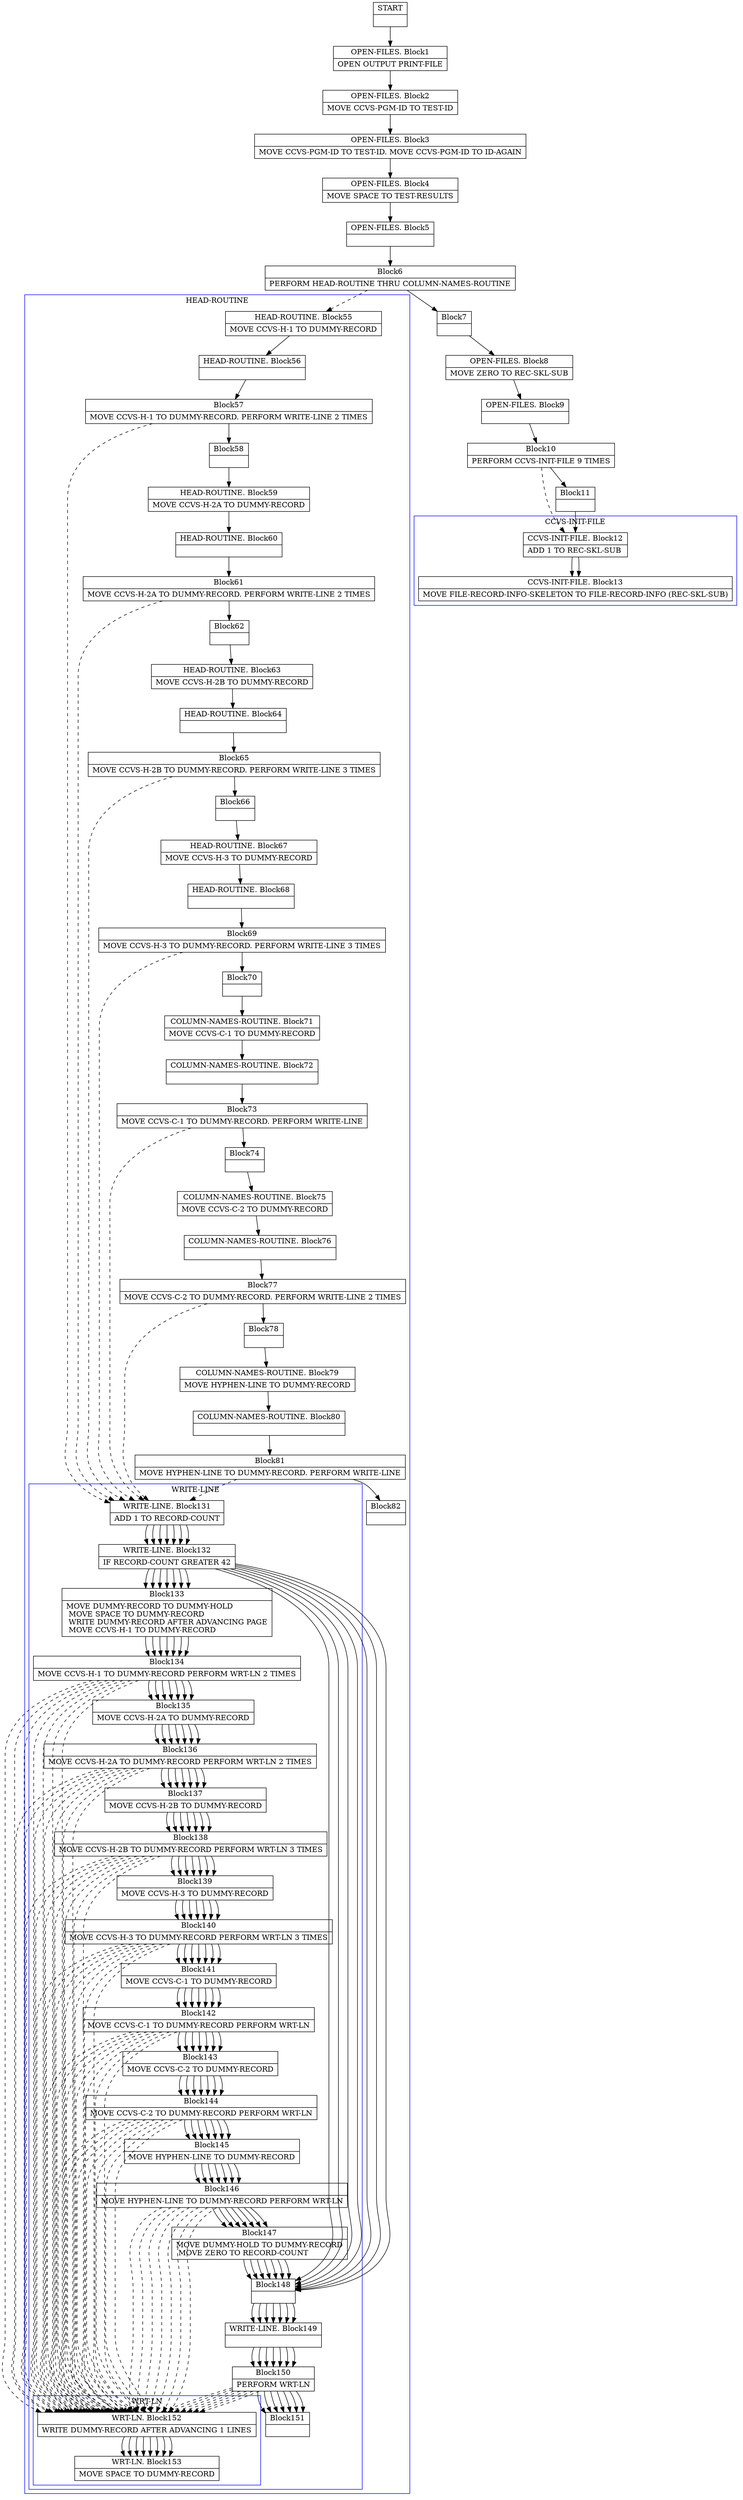 digraph Cfg {
compound=true;
node [
shape = "record"
]

edge [
arrowtail = "empty"
]
Block0 [
label = "{START|}"
]
Block1 [
label = "{OPEN-FILES. Block1|    OPEN    OUTPUT PRINT-FILE\l}"
]
Block2 [
label = "{OPEN-FILES. Block2|    MOVE  CCVS-PGM-ID TO TEST-ID\l}"
]
Block3 [
label = "{OPEN-FILES. Block3|    MOVE  CCVS-PGM-ID TO TEST-ID. MOVE CCVS-PGM-ID TO ID-AGAIN\l}"
]
Block4 [
label = "{OPEN-FILES. Block4|    MOVE    SPACE TO TEST-RESULTS\l}"
]
Block5 [
label = "{OPEN-FILES. Block5|}"
]
Block6 [
label = "{Block6|    PERFORM HEAD-ROUTINE THRU COLUMN-NAMES-ROUTINE\l}"
]
subgraph cluster_1{
color = blue;
label = "HEAD-ROUTINE";
Block55 [
label = "{HEAD-ROUTINE. Block55|    MOVE CCVS-H-1  TO DUMMY-RECORD\l}"
]
Block56 [
label = "{HEAD-ROUTINE. Block56|}"
]
Block57 [
label = "{Block57|    MOVE CCVS-H-1  TO DUMMY-RECORD. PERFORM WRITE-LINE 2 TIMES\l}"
]
subgraph cluster_8{
color = blue;
label = "WRITE-LINE";
Block131 [
label = "{WRITE-LINE. Block131|    ADD 1 TO RECORD-COUNT\l}"
]
Block132 [
label = "{WRITE-LINE. Block132|    IF RECORD-COUNT GREATER 42\l}"
]
Block133 [
label = "{Block133|        MOVE DUMMY-RECORD TO DUMMY-HOLD\l        MOVE SPACE TO DUMMY-RECORD\l        WRITE DUMMY-RECORD AFTER ADVANCING PAGE\l        MOVE CCVS-H-1  TO DUMMY-RECORD\l}"
]
Block134 [
label = "{Block134|        MOVE CCVS-H-1  TO DUMMY-RECORD PERFORM WRT-LN 2 TIMES\l}"
]
subgraph cluster_22{
color = blue;
label = "WRT-LN";
Block152 [
label = "{WRT-LN. Block152|    WRITE    DUMMY-RECORD AFTER ADVANCING 1 LINES\l}"
]
Block153 [
label = "{WRT-LN. Block153|    MOVE SPACE TO DUMMY-RECORD\l}"
]
Block152 -> Block153

}
Block134 -> Block152 [style=dashed]

Block135 [
label = "{Block135|        MOVE CCVS-H-2A TO DUMMY-RECORD\l}"
]
Block136 [
label = "{Block136|        MOVE CCVS-H-2A TO DUMMY-RECORD PERFORM WRT-LN 2 TIMES\l}"
]
subgraph cluster_23{
color = blue;
label = "WRT-LN";
Block152 [
label = "{WRT-LN. Block152|    WRITE    DUMMY-RECORD AFTER ADVANCING 1 LINES\l}"
]
Block153 [
label = "{WRT-LN. Block153|    MOVE SPACE TO DUMMY-RECORD\l}"
]
Block152 -> Block153

}
Block136 -> Block152 [style=dashed]

Block137 [
label = "{Block137|        MOVE CCVS-H-2B TO DUMMY-RECORD\l}"
]
Block138 [
label = "{Block138|        MOVE CCVS-H-2B TO DUMMY-RECORD PERFORM WRT-LN 3 TIMES\l}"
]
subgraph cluster_24{
color = blue;
label = "WRT-LN";
Block152 [
label = "{WRT-LN. Block152|    WRITE    DUMMY-RECORD AFTER ADVANCING 1 LINES\l}"
]
Block153 [
label = "{WRT-LN. Block153|    MOVE SPACE TO DUMMY-RECORD\l}"
]
Block152 -> Block153

}
Block138 -> Block152 [style=dashed]

Block139 [
label = "{Block139|        MOVE CCVS-H-3  TO DUMMY-RECORD\l}"
]
Block140 [
label = "{Block140|        MOVE CCVS-H-3  TO DUMMY-RECORD PERFORM WRT-LN 3 TIMES\l}"
]
subgraph cluster_25{
color = blue;
label = "WRT-LN";
Block152 [
label = "{WRT-LN. Block152|    WRITE    DUMMY-RECORD AFTER ADVANCING 1 LINES\l}"
]
Block153 [
label = "{WRT-LN. Block153|    MOVE SPACE TO DUMMY-RECORD\l}"
]
Block152 -> Block153

}
Block140 -> Block152 [style=dashed]

Block141 [
label = "{Block141|        MOVE CCVS-C-1  TO DUMMY-RECORD\l}"
]
Block142 [
label = "{Block142|        MOVE CCVS-C-1  TO DUMMY-RECORD PERFORM WRT-LN\l}"
]
subgraph cluster_26{
color = blue;
label = "WRT-LN";
Block152 [
label = "{WRT-LN. Block152|    WRITE    DUMMY-RECORD AFTER ADVANCING 1 LINES\l}"
]
Block153 [
label = "{WRT-LN. Block153|    MOVE SPACE TO DUMMY-RECORD\l}"
]
Block152 -> Block153

}
Block142 -> Block152 [style=dashed]

Block143 [
label = "{Block143|        MOVE CCVS-C-2  TO DUMMY-RECORD\l}"
]
Block144 [
label = "{Block144|        MOVE CCVS-C-2  TO DUMMY-RECORD PERFORM WRT-LN\l}"
]
subgraph cluster_27{
color = blue;
label = "WRT-LN";
Block152 [
label = "{WRT-LN. Block152|    WRITE    DUMMY-RECORD AFTER ADVANCING 1 LINES\l}"
]
Block153 [
label = "{WRT-LN. Block153|    MOVE SPACE TO DUMMY-RECORD\l}"
]
Block152 -> Block153

}
Block144 -> Block152 [style=dashed]

Block145 [
label = "{Block145|        MOVE HYPHEN-LINE TO DUMMY-RECORD\l}"
]
Block146 [
label = "{Block146|        MOVE HYPHEN-LINE TO DUMMY-RECORD PERFORM WRT-LN\l}"
]
subgraph cluster_28{
color = blue;
label = "WRT-LN";
Block152 [
label = "{WRT-LN. Block152|    WRITE    DUMMY-RECORD AFTER ADVANCING 1 LINES\l}"
]
Block153 [
label = "{WRT-LN. Block153|    MOVE SPACE TO DUMMY-RECORD\l}"
]
Block152 -> Block153

}
Block146 -> Block152 [style=dashed]

Block147 [
label = "{Block147|        MOVE DUMMY-HOLD TO DUMMY-RECORD\l        MOVE ZERO TO RECORD-COUNT\l}"
]
Block148 [
label = "{Block148|}"
]
Block149 [
label = "{WRITE-LINE. Block149|}"
]
Block150 [
label = "{Block150|    PERFORM WRT-LN\l}"
]
subgraph cluster_29{
color = blue;
label = "WRT-LN";
Block152 [
label = "{WRT-LN. Block152|    WRITE    DUMMY-RECORD AFTER ADVANCING 1 LINES\l}"
]
Block153 [
label = "{WRT-LN. Block153|    MOVE SPACE TO DUMMY-RECORD\l}"
]
Block152 -> Block153

}
Block150 -> Block152 [style=dashed]

Block151 [
label = "{Block151|}"
]
Block131 -> Block132
Block132 -> Block133
Block132 -> Block148
Block133 -> Block134
Block134 -> Block135
Block135 -> Block136
Block136 -> Block137
Block137 -> Block138
Block138 -> Block139
Block139 -> Block140
Block140 -> Block141
Block141 -> Block142
Block142 -> Block143
Block143 -> Block144
Block144 -> Block145
Block145 -> Block146
Block146 -> Block147
Block147 -> Block148
Block148 -> Block149
Block149 -> Block150
Block150 -> Block151

}
Block57 -> Block131 [style=dashed]

Block58 [
label = "{Block58|}"
]
Block59 [
label = "{HEAD-ROUTINE. Block59|    MOVE CCVS-H-2A TO DUMMY-RECORD\l}"
]
Block60 [
label = "{HEAD-ROUTINE. Block60|}"
]
Block61 [
label = "{Block61|    MOVE CCVS-H-2A TO DUMMY-RECORD. PERFORM WRITE-LINE 2 TIMES\l}"
]
subgraph cluster_9{
color = blue;
label = "WRITE-LINE";
Block131 [
label = "{WRITE-LINE. Block131|    ADD 1 TO RECORD-COUNT\l}"
]
Block132 [
label = "{WRITE-LINE. Block132|    IF RECORD-COUNT GREATER 42\l}"
]
Block133 [
label = "{Block133|        MOVE DUMMY-RECORD TO DUMMY-HOLD\l        MOVE SPACE TO DUMMY-RECORD\l        WRITE DUMMY-RECORD AFTER ADVANCING PAGE\l        MOVE CCVS-H-1  TO DUMMY-RECORD\l}"
]
Block134 [
label = "{Block134|        MOVE CCVS-H-1  TO DUMMY-RECORD PERFORM WRT-LN 2 TIMES\l}"
]
Block134 -> Block152 [style=dashed]

Block135 [
label = "{Block135|        MOVE CCVS-H-2A TO DUMMY-RECORD\l}"
]
Block136 [
label = "{Block136|        MOVE CCVS-H-2A TO DUMMY-RECORD PERFORM WRT-LN 2 TIMES\l}"
]
Block136 -> Block152 [style=dashed]

Block137 [
label = "{Block137|        MOVE CCVS-H-2B TO DUMMY-RECORD\l}"
]
Block138 [
label = "{Block138|        MOVE CCVS-H-2B TO DUMMY-RECORD PERFORM WRT-LN 3 TIMES\l}"
]
Block138 -> Block152 [style=dashed]

Block139 [
label = "{Block139|        MOVE CCVS-H-3  TO DUMMY-RECORD\l}"
]
Block140 [
label = "{Block140|        MOVE CCVS-H-3  TO DUMMY-RECORD PERFORM WRT-LN 3 TIMES\l}"
]
Block140 -> Block152 [style=dashed]

Block141 [
label = "{Block141|        MOVE CCVS-C-1  TO DUMMY-RECORD\l}"
]
Block142 [
label = "{Block142|        MOVE CCVS-C-1  TO DUMMY-RECORD PERFORM WRT-LN\l}"
]
Block142 -> Block152 [style=dashed]

Block143 [
label = "{Block143|        MOVE CCVS-C-2  TO DUMMY-RECORD\l}"
]
Block144 [
label = "{Block144|        MOVE CCVS-C-2  TO DUMMY-RECORD PERFORM WRT-LN\l}"
]
Block144 -> Block152 [style=dashed]

Block145 [
label = "{Block145|        MOVE HYPHEN-LINE TO DUMMY-RECORD\l}"
]
Block146 [
label = "{Block146|        MOVE HYPHEN-LINE TO DUMMY-RECORD PERFORM WRT-LN\l}"
]
Block146 -> Block152 [style=dashed]

Block147 [
label = "{Block147|        MOVE DUMMY-HOLD TO DUMMY-RECORD\l        MOVE ZERO TO RECORD-COUNT\l}"
]
Block148 [
label = "{Block148|}"
]
Block149 [
label = "{WRITE-LINE. Block149|}"
]
Block150 [
label = "{Block150|    PERFORM WRT-LN\l}"
]
Block150 -> Block152 [style=dashed]

Block151 [
label = "{Block151|}"
]
Block131 -> Block132
Block132 -> Block133
Block132 -> Block148
Block133 -> Block134
Block134 -> Block135
Block135 -> Block136
Block136 -> Block137
Block137 -> Block138
Block138 -> Block139
Block139 -> Block140
Block140 -> Block141
Block141 -> Block142
Block142 -> Block143
Block143 -> Block144
Block144 -> Block145
Block145 -> Block146
Block146 -> Block147
Block147 -> Block148
Block148 -> Block149
Block149 -> Block150
Block150 -> Block151

}
Block61 -> Block131 [style=dashed]

Block62 [
label = "{Block62|}"
]
Block63 [
label = "{HEAD-ROUTINE. Block63|    MOVE CCVS-H-2B TO DUMMY-RECORD\l}"
]
Block64 [
label = "{HEAD-ROUTINE. Block64|}"
]
Block65 [
label = "{Block65|    MOVE CCVS-H-2B TO DUMMY-RECORD. PERFORM WRITE-LINE 3 TIMES\l}"
]
subgraph cluster_10{
color = blue;
label = "WRITE-LINE";
Block131 [
label = "{WRITE-LINE. Block131|    ADD 1 TO RECORD-COUNT\l}"
]
Block132 [
label = "{WRITE-LINE. Block132|    IF RECORD-COUNT GREATER 42\l}"
]
Block133 [
label = "{Block133|        MOVE DUMMY-RECORD TO DUMMY-HOLD\l        MOVE SPACE TO DUMMY-RECORD\l        WRITE DUMMY-RECORD AFTER ADVANCING PAGE\l        MOVE CCVS-H-1  TO DUMMY-RECORD\l}"
]
Block134 [
label = "{Block134|        MOVE CCVS-H-1  TO DUMMY-RECORD PERFORM WRT-LN 2 TIMES\l}"
]
Block134 -> Block152 [style=dashed]

Block135 [
label = "{Block135|        MOVE CCVS-H-2A TO DUMMY-RECORD\l}"
]
Block136 [
label = "{Block136|        MOVE CCVS-H-2A TO DUMMY-RECORD PERFORM WRT-LN 2 TIMES\l}"
]
Block136 -> Block152 [style=dashed]

Block137 [
label = "{Block137|        MOVE CCVS-H-2B TO DUMMY-RECORD\l}"
]
Block138 [
label = "{Block138|        MOVE CCVS-H-2B TO DUMMY-RECORD PERFORM WRT-LN 3 TIMES\l}"
]
Block138 -> Block152 [style=dashed]

Block139 [
label = "{Block139|        MOVE CCVS-H-3  TO DUMMY-RECORD\l}"
]
Block140 [
label = "{Block140|        MOVE CCVS-H-3  TO DUMMY-RECORD PERFORM WRT-LN 3 TIMES\l}"
]
Block140 -> Block152 [style=dashed]

Block141 [
label = "{Block141|        MOVE CCVS-C-1  TO DUMMY-RECORD\l}"
]
Block142 [
label = "{Block142|        MOVE CCVS-C-1  TO DUMMY-RECORD PERFORM WRT-LN\l}"
]
Block142 -> Block152 [style=dashed]

Block143 [
label = "{Block143|        MOVE CCVS-C-2  TO DUMMY-RECORD\l}"
]
Block144 [
label = "{Block144|        MOVE CCVS-C-2  TO DUMMY-RECORD PERFORM WRT-LN\l}"
]
Block144 -> Block152 [style=dashed]

Block145 [
label = "{Block145|        MOVE HYPHEN-LINE TO DUMMY-RECORD\l}"
]
Block146 [
label = "{Block146|        MOVE HYPHEN-LINE TO DUMMY-RECORD PERFORM WRT-LN\l}"
]
Block146 -> Block152 [style=dashed]

Block147 [
label = "{Block147|        MOVE DUMMY-HOLD TO DUMMY-RECORD\l        MOVE ZERO TO RECORD-COUNT\l}"
]
Block148 [
label = "{Block148|}"
]
Block149 [
label = "{WRITE-LINE. Block149|}"
]
Block150 [
label = "{Block150|    PERFORM WRT-LN\l}"
]
Block150 -> Block152 [style=dashed]

Block151 [
label = "{Block151|}"
]
Block131 -> Block132
Block132 -> Block133
Block132 -> Block148
Block133 -> Block134
Block134 -> Block135
Block135 -> Block136
Block136 -> Block137
Block137 -> Block138
Block138 -> Block139
Block139 -> Block140
Block140 -> Block141
Block141 -> Block142
Block142 -> Block143
Block143 -> Block144
Block144 -> Block145
Block145 -> Block146
Block146 -> Block147
Block147 -> Block148
Block148 -> Block149
Block149 -> Block150
Block150 -> Block151

}
Block65 -> Block131 [style=dashed]

Block66 [
label = "{Block66|}"
]
Block67 [
label = "{HEAD-ROUTINE. Block67|    MOVE CCVS-H-3  TO DUMMY-RECORD\l}"
]
Block68 [
label = "{HEAD-ROUTINE. Block68|}"
]
Block69 [
label = "{Block69|    MOVE CCVS-H-3  TO DUMMY-RECORD. PERFORM WRITE-LINE 3 TIMES\l}"
]
subgraph cluster_11{
color = blue;
label = "WRITE-LINE";
Block131 [
label = "{WRITE-LINE. Block131|    ADD 1 TO RECORD-COUNT\l}"
]
Block132 [
label = "{WRITE-LINE. Block132|    IF RECORD-COUNT GREATER 42\l}"
]
Block133 [
label = "{Block133|        MOVE DUMMY-RECORD TO DUMMY-HOLD\l        MOVE SPACE TO DUMMY-RECORD\l        WRITE DUMMY-RECORD AFTER ADVANCING PAGE\l        MOVE CCVS-H-1  TO DUMMY-RECORD\l}"
]
Block134 [
label = "{Block134|        MOVE CCVS-H-1  TO DUMMY-RECORD PERFORM WRT-LN 2 TIMES\l}"
]
Block134 -> Block152 [style=dashed]

Block135 [
label = "{Block135|        MOVE CCVS-H-2A TO DUMMY-RECORD\l}"
]
Block136 [
label = "{Block136|        MOVE CCVS-H-2A TO DUMMY-RECORD PERFORM WRT-LN 2 TIMES\l}"
]
Block136 -> Block152 [style=dashed]

Block137 [
label = "{Block137|        MOVE CCVS-H-2B TO DUMMY-RECORD\l}"
]
Block138 [
label = "{Block138|        MOVE CCVS-H-2B TO DUMMY-RECORD PERFORM WRT-LN 3 TIMES\l}"
]
Block138 -> Block152 [style=dashed]

Block139 [
label = "{Block139|        MOVE CCVS-H-3  TO DUMMY-RECORD\l}"
]
Block140 [
label = "{Block140|        MOVE CCVS-H-3  TO DUMMY-RECORD PERFORM WRT-LN 3 TIMES\l}"
]
Block140 -> Block152 [style=dashed]

Block141 [
label = "{Block141|        MOVE CCVS-C-1  TO DUMMY-RECORD\l}"
]
Block142 [
label = "{Block142|        MOVE CCVS-C-1  TO DUMMY-RECORD PERFORM WRT-LN\l}"
]
Block142 -> Block152 [style=dashed]

Block143 [
label = "{Block143|        MOVE CCVS-C-2  TO DUMMY-RECORD\l}"
]
Block144 [
label = "{Block144|        MOVE CCVS-C-2  TO DUMMY-RECORD PERFORM WRT-LN\l}"
]
Block144 -> Block152 [style=dashed]

Block145 [
label = "{Block145|        MOVE HYPHEN-LINE TO DUMMY-RECORD\l}"
]
Block146 [
label = "{Block146|        MOVE HYPHEN-LINE TO DUMMY-RECORD PERFORM WRT-LN\l}"
]
Block146 -> Block152 [style=dashed]

Block147 [
label = "{Block147|        MOVE DUMMY-HOLD TO DUMMY-RECORD\l        MOVE ZERO TO RECORD-COUNT\l}"
]
Block148 [
label = "{Block148|}"
]
Block149 [
label = "{WRITE-LINE. Block149|}"
]
Block150 [
label = "{Block150|    PERFORM WRT-LN\l}"
]
Block150 -> Block152 [style=dashed]

Block151 [
label = "{Block151|}"
]
Block131 -> Block132
Block132 -> Block133
Block132 -> Block148
Block133 -> Block134
Block134 -> Block135
Block135 -> Block136
Block136 -> Block137
Block137 -> Block138
Block138 -> Block139
Block139 -> Block140
Block140 -> Block141
Block141 -> Block142
Block142 -> Block143
Block143 -> Block144
Block144 -> Block145
Block145 -> Block146
Block146 -> Block147
Block147 -> Block148
Block148 -> Block149
Block149 -> Block150
Block150 -> Block151

}
Block69 -> Block131 [style=dashed]

Block70 [
label = "{Block70|}"
]
Block71 [
label = "{COLUMN-NAMES-ROUTINE. Block71|    MOVE CCVS-C-1 TO DUMMY-RECORD\l}"
]
Block72 [
label = "{COLUMN-NAMES-ROUTINE. Block72|}"
]
Block73 [
label = "{Block73|    MOVE CCVS-C-1 TO DUMMY-RECORD. PERFORM WRITE-LINE\l}"
]
subgraph cluster_12{
color = blue;
label = "WRITE-LINE";
Block131 [
label = "{WRITE-LINE. Block131|    ADD 1 TO RECORD-COUNT\l}"
]
Block132 [
label = "{WRITE-LINE. Block132|    IF RECORD-COUNT GREATER 42\l}"
]
Block133 [
label = "{Block133|        MOVE DUMMY-RECORD TO DUMMY-HOLD\l        MOVE SPACE TO DUMMY-RECORD\l        WRITE DUMMY-RECORD AFTER ADVANCING PAGE\l        MOVE CCVS-H-1  TO DUMMY-RECORD\l}"
]
Block134 [
label = "{Block134|        MOVE CCVS-H-1  TO DUMMY-RECORD PERFORM WRT-LN 2 TIMES\l}"
]
Block134 -> Block152 [style=dashed]

Block135 [
label = "{Block135|        MOVE CCVS-H-2A TO DUMMY-RECORD\l}"
]
Block136 [
label = "{Block136|        MOVE CCVS-H-2A TO DUMMY-RECORD PERFORM WRT-LN 2 TIMES\l}"
]
Block136 -> Block152 [style=dashed]

Block137 [
label = "{Block137|        MOVE CCVS-H-2B TO DUMMY-RECORD\l}"
]
Block138 [
label = "{Block138|        MOVE CCVS-H-2B TO DUMMY-RECORD PERFORM WRT-LN 3 TIMES\l}"
]
Block138 -> Block152 [style=dashed]

Block139 [
label = "{Block139|        MOVE CCVS-H-3  TO DUMMY-RECORD\l}"
]
Block140 [
label = "{Block140|        MOVE CCVS-H-3  TO DUMMY-RECORD PERFORM WRT-LN 3 TIMES\l}"
]
Block140 -> Block152 [style=dashed]

Block141 [
label = "{Block141|        MOVE CCVS-C-1  TO DUMMY-RECORD\l}"
]
Block142 [
label = "{Block142|        MOVE CCVS-C-1  TO DUMMY-RECORD PERFORM WRT-LN\l}"
]
Block142 -> Block152 [style=dashed]

Block143 [
label = "{Block143|        MOVE CCVS-C-2  TO DUMMY-RECORD\l}"
]
Block144 [
label = "{Block144|        MOVE CCVS-C-2  TO DUMMY-RECORD PERFORM WRT-LN\l}"
]
Block144 -> Block152 [style=dashed]

Block145 [
label = "{Block145|        MOVE HYPHEN-LINE TO DUMMY-RECORD\l}"
]
Block146 [
label = "{Block146|        MOVE HYPHEN-LINE TO DUMMY-RECORD PERFORM WRT-LN\l}"
]
Block146 -> Block152 [style=dashed]

Block147 [
label = "{Block147|        MOVE DUMMY-HOLD TO DUMMY-RECORD\l        MOVE ZERO TO RECORD-COUNT\l}"
]
Block148 [
label = "{Block148|}"
]
Block149 [
label = "{WRITE-LINE. Block149|}"
]
Block150 [
label = "{Block150|    PERFORM WRT-LN\l}"
]
Block150 -> Block152 [style=dashed]

Block151 [
label = "{Block151|}"
]
Block131 -> Block132
Block132 -> Block133
Block132 -> Block148
Block133 -> Block134
Block134 -> Block135
Block135 -> Block136
Block136 -> Block137
Block137 -> Block138
Block138 -> Block139
Block139 -> Block140
Block140 -> Block141
Block141 -> Block142
Block142 -> Block143
Block143 -> Block144
Block144 -> Block145
Block145 -> Block146
Block146 -> Block147
Block147 -> Block148
Block148 -> Block149
Block149 -> Block150
Block150 -> Block151

}
Block73 -> Block131 [style=dashed]

Block74 [
label = "{Block74|}"
]
Block75 [
label = "{COLUMN-NAMES-ROUTINE. Block75|    MOVE CCVS-C-2 TO DUMMY-RECORD\l}"
]
Block76 [
label = "{COLUMN-NAMES-ROUTINE. Block76|}"
]
Block77 [
label = "{Block77|    MOVE CCVS-C-2 TO DUMMY-RECORD. PERFORM WRITE-LINE 2 TIMES\l}"
]
subgraph cluster_13{
color = blue;
label = "WRITE-LINE";
Block131 [
label = "{WRITE-LINE. Block131|    ADD 1 TO RECORD-COUNT\l}"
]
Block132 [
label = "{WRITE-LINE. Block132|    IF RECORD-COUNT GREATER 42\l}"
]
Block133 [
label = "{Block133|        MOVE DUMMY-RECORD TO DUMMY-HOLD\l        MOVE SPACE TO DUMMY-RECORD\l        WRITE DUMMY-RECORD AFTER ADVANCING PAGE\l        MOVE CCVS-H-1  TO DUMMY-RECORD\l}"
]
Block134 [
label = "{Block134|        MOVE CCVS-H-1  TO DUMMY-RECORD PERFORM WRT-LN 2 TIMES\l}"
]
Block134 -> Block152 [style=dashed]

Block135 [
label = "{Block135|        MOVE CCVS-H-2A TO DUMMY-RECORD\l}"
]
Block136 [
label = "{Block136|        MOVE CCVS-H-2A TO DUMMY-RECORD PERFORM WRT-LN 2 TIMES\l}"
]
Block136 -> Block152 [style=dashed]

Block137 [
label = "{Block137|        MOVE CCVS-H-2B TO DUMMY-RECORD\l}"
]
Block138 [
label = "{Block138|        MOVE CCVS-H-2B TO DUMMY-RECORD PERFORM WRT-LN 3 TIMES\l}"
]
Block138 -> Block152 [style=dashed]

Block139 [
label = "{Block139|        MOVE CCVS-H-3  TO DUMMY-RECORD\l}"
]
Block140 [
label = "{Block140|        MOVE CCVS-H-3  TO DUMMY-RECORD PERFORM WRT-LN 3 TIMES\l}"
]
Block140 -> Block152 [style=dashed]

Block141 [
label = "{Block141|        MOVE CCVS-C-1  TO DUMMY-RECORD\l}"
]
Block142 [
label = "{Block142|        MOVE CCVS-C-1  TO DUMMY-RECORD PERFORM WRT-LN\l}"
]
Block142 -> Block152 [style=dashed]

Block143 [
label = "{Block143|        MOVE CCVS-C-2  TO DUMMY-RECORD\l}"
]
Block144 [
label = "{Block144|        MOVE CCVS-C-2  TO DUMMY-RECORD PERFORM WRT-LN\l}"
]
Block144 -> Block152 [style=dashed]

Block145 [
label = "{Block145|        MOVE HYPHEN-LINE TO DUMMY-RECORD\l}"
]
Block146 [
label = "{Block146|        MOVE HYPHEN-LINE TO DUMMY-RECORD PERFORM WRT-LN\l}"
]
Block146 -> Block152 [style=dashed]

Block147 [
label = "{Block147|        MOVE DUMMY-HOLD TO DUMMY-RECORD\l        MOVE ZERO TO RECORD-COUNT\l}"
]
Block148 [
label = "{Block148|}"
]
Block149 [
label = "{WRITE-LINE. Block149|}"
]
Block150 [
label = "{Block150|    PERFORM WRT-LN\l}"
]
Block150 -> Block152 [style=dashed]

Block151 [
label = "{Block151|}"
]
Block131 -> Block132
Block132 -> Block133
Block132 -> Block148
Block133 -> Block134
Block134 -> Block135
Block135 -> Block136
Block136 -> Block137
Block137 -> Block138
Block138 -> Block139
Block139 -> Block140
Block140 -> Block141
Block141 -> Block142
Block142 -> Block143
Block143 -> Block144
Block144 -> Block145
Block145 -> Block146
Block146 -> Block147
Block147 -> Block148
Block148 -> Block149
Block149 -> Block150
Block150 -> Block151

}
Block77 -> Block131 [style=dashed]

Block78 [
label = "{Block78|}"
]
Block79 [
label = "{COLUMN-NAMES-ROUTINE. Block79|    MOVE HYPHEN-LINE TO DUMMY-RECORD\l}"
]
Block80 [
label = "{COLUMN-NAMES-ROUTINE. Block80|}"
]
Block81 [
label = "{Block81|    MOVE HYPHEN-LINE TO DUMMY-RECORD. PERFORM WRITE-LINE\l}"
]
subgraph cluster_14{
color = blue;
label = "WRITE-LINE";
Block131 [
label = "{WRITE-LINE. Block131|    ADD 1 TO RECORD-COUNT\l}"
]
Block132 [
label = "{WRITE-LINE. Block132|    IF RECORD-COUNT GREATER 42\l}"
]
Block133 [
label = "{Block133|        MOVE DUMMY-RECORD TO DUMMY-HOLD\l        MOVE SPACE TO DUMMY-RECORD\l        WRITE DUMMY-RECORD AFTER ADVANCING PAGE\l        MOVE CCVS-H-1  TO DUMMY-RECORD\l}"
]
Block134 [
label = "{Block134|        MOVE CCVS-H-1  TO DUMMY-RECORD PERFORM WRT-LN 2 TIMES\l}"
]
Block134 -> Block152 [style=dashed]

Block135 [
label = "{Block135|        MOVE CCVS-H-2A TO DUMMY-RECORD\l}"
]
Block136 [
label = "{Block136|        MOVE CCVS-H-2A TO DUMMY-RECORD PERFORM WRT-LN 2 TIMES\l}"
]
Block136 -> Block152 [style=dashed]

Block137 [
label = "{Block137|        MOVE CCVS-H-2B TO DUMMY-RECORD\l}"
]
Block138 [
label = "{Block138|        MOVE CCVS-H-2B TO DUMMY-RECORD PERFORM WRT-LN 3 TIMES\l}"
]
Block138 -> Block152 [style=dashed]

Block139 [
label = "{Block139|        MOVE CCVS-H-3  TO DUMMY-RECORD\l}"
]
Block140 [
label = "{Block140|        MOVE CCVS-H-3  TO DUMMY-RECORD PERFORM WRT-LN 3 TIMES\l}"
]
Block140 -> Block152 [style=dashed]

Block141 [
label = "{Block141|        MOVE CCVS-C-1  TO DUMMY-RECORD\l}"
]
Block142 [
label = "{Block142|        MOVE CCVS-C-1  TO DUMMY-RECORD PERFORM WRT-LN\l}"
]
Block142 -> Block152 [style=dashed]

Block143 [
label = "{Block143|        MOVE CCVS-C-2  TO DUMMY-RECORD\l}"
]
Block144 [
label = "{Block144|        MOVE CCVS-C-2  TO DUMMY-RECORD PERFORM WRT-LN\l}"
]
Block144 -> Block152 [style=dashed]

Block145 [
label = "{Block145|        MOVE HYPHEN-LINE TO DUMMY-RECORD\l}"
]
Block146 [
label = "{Block146|        MOVE HYPHEN-LINE TO DUMMY-RECORD PERFORM WRT-LN\l}"
]
Block146 -> Block152 [style=dashed]

Block147 [
label = "{Block147|        MOVE DUMMY-HOLD TO DUMMY-RECORD\l        MOVE ZERO TO RECORD-COUNT\l}"
]
Block148 [
label = "{Block148|}"
]
Block149 [
label = "{WRITE-LINE. Block149|}"
]
Block150 [
label = "{Block150|    PERFORM WRT-LN\l}"
]
Block150 -> Block152 [style=dashed]

Block151 [
label = "{Block151|}"
]
Block131 -> Block132
Block132 -> Block133
Block132 -> Block148
Block133 -> Block134
Block134 -> Block135
Block135 -> Block136
Block136 -> Block137
Block137 -> Block138
Block138 -> Block139
Block139 -> Block140
Block140 -> Block141
Block141 -> Block142
Block142 -> Block143
Block143 -> Block144
Block144 -> Block145
Block145 -> Block146
Block146 -> Block147
Block147 -> Block148
Block148 -> Block149
Block149 -> Block150
Block150 -> Block151

}
Block81 -> Block131 [style=dashed]

Block82 [
label = "{Block82|}"
]
Block55 -> Block56
Block56 -> Block57
Block57 -> Block58
Block58 -> Block59
Block59 -> Block60
Block60 -> Block61
Block61 -> Block62
Block62 -> Block63
Block63 -> Block64
Block64 -> Block65
Block65 -> Block66
Block66 -> Block67
Block67 -> Block68
Block68 -> Block69
Block69 -> Block70
Block70 -> Block71
Block71 -> Block72
Block72 -> Block73
Block73 -> Block74
Block74 -> Block75
Block75 -> Block76
Block76 -> Block77
Block77 -> Block78
Block78 -> Block79
Block79 -> Block80
Block80 -> Block81
Block81 -> Block82

}
Block6 -> Block55 [style=dashed]

Block7 [
label = "{Block7|}"
]
Block8 [
label = "{OPEN-FILES. Block8|    MOVE    ZERO TO REC-SKL-SUB\l}"
]
Block9 [
label = "{OPEN-FILES. Block9|}"
]
Block10 [
label = "{Block10|    PERFORM CCVS-INIT-FILE 9 TIMES\l}"
]
subgraph cluster_2{
color = blue;
label = "CCVS-INIT-FILE";
Block12 [
label = "{CCVS-INIT-FILE. Block12|    ADD     1 TO REC-SKL-SUB\l}"
]
Block13 [
label = "{CCVS-INIT-FILE. Block13|    MOVE    FILE-RECORD-INFO-SKELETON           TO FILE-RECORD-INFO (REC-SKL-SUB)\l}"
]
Block12 -> Block13

}
Block10 -> Block12 [style=dashed]

Block11 [
label = "{Block11|}"
]
Block12 [
label = "{CCVS-INIT-FILE. Block12|    ADD     1 TO REC-SKL-SUB\l}"
]
Block13 [
label = "{CCVS-INIT-FILE. Block13|    MOVE    FILE-RECORD-INFO-SKELETON           TO FILE-RECORD-INFO (REC-SKL-SUB)\l}"
]
Block0 -> Block1
Block1 -> Block2
Block2 -> Block3
Block3 -> Block4
Block4 -> Block5
Block5 -> Block6
Block6 -> Block7
Block7 -> Block8
Block8 -> Block9
Block9 -> Block10
Block10 -> Block11
Block11 -> Block12
Block12 -> Block13

}

